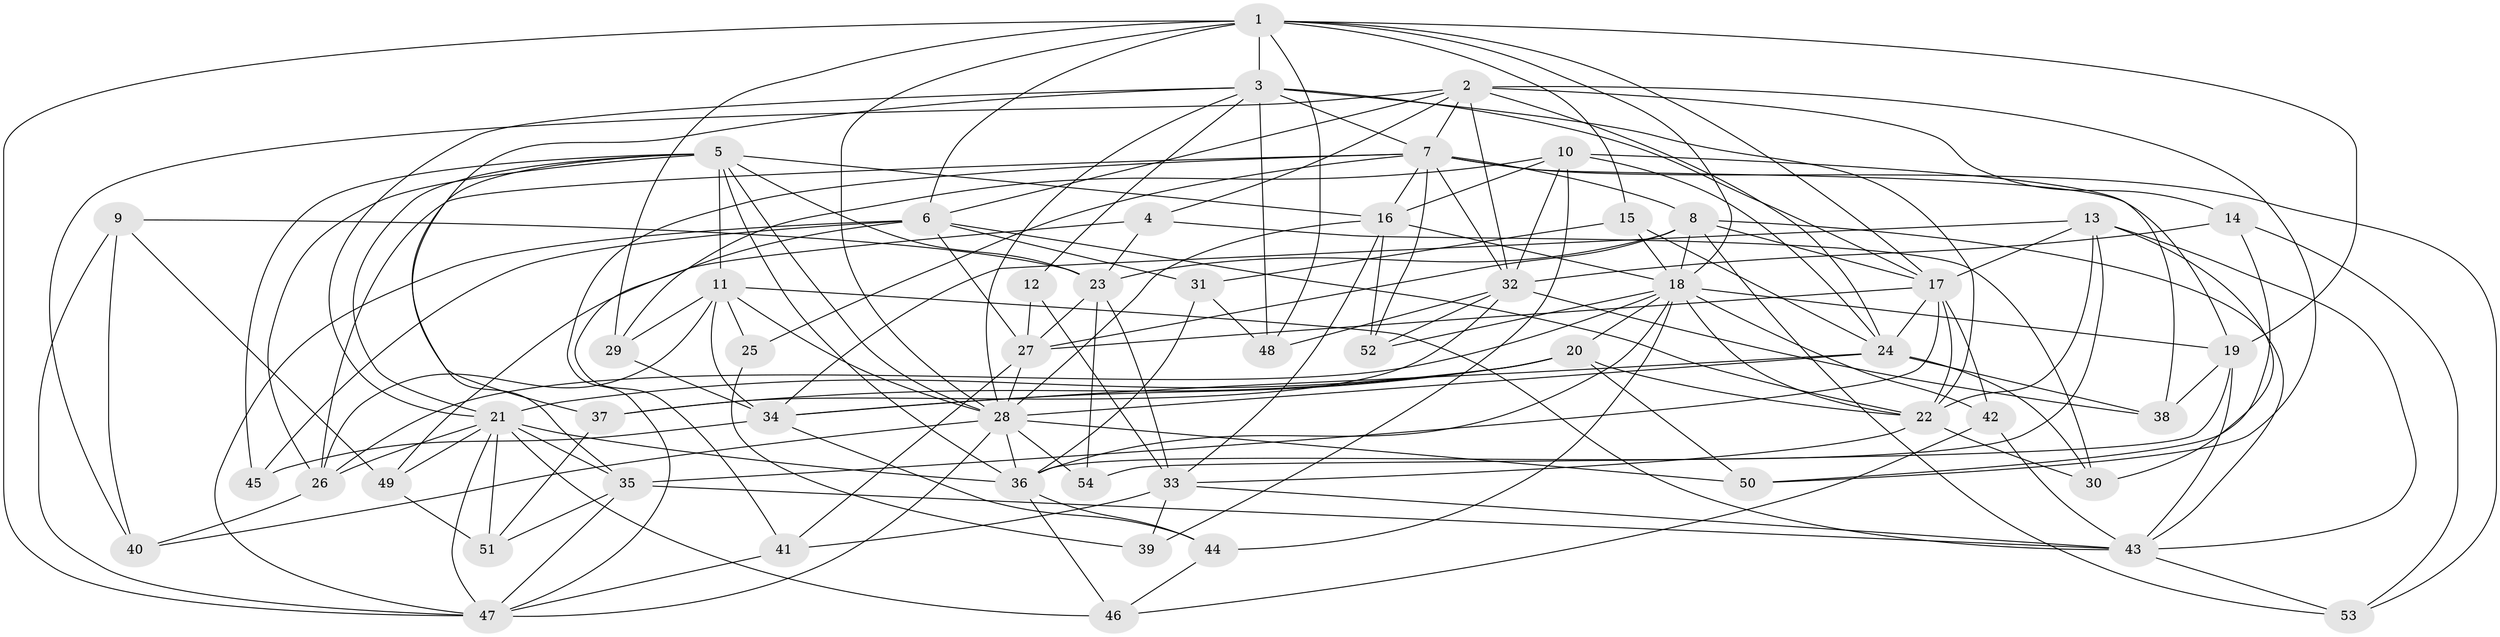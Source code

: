 // original degree distribution, {4: 1.0}
// Generated by graph-tools (version 1.1) at 2025/54/03/04/25 22:54:02]
// undirected, 54 vertices, 163 edges
graph export_dot {
  node [color=gray90,style=filled];
  1;
  2;
  3;
  4;
  5;
  6;
  7;
  8;
  9;
  10;
  11;
  12;
  13;
  14;
  15;
  16;
  17;
  18;
  19;
  20;
  21;
  22;
  23;
  24;
  25;
  26;
  27;
  28;
  29;
  30;
  31;
  32;
  33;
  34;
  35;
  36;
  37;
  38;
  39;
  40;
  41;
  42;
  43;
  44;
  45;
  46;
  47;
  48;
  49;
  50;
  51;
  52;
  53;
  54;
  1 -- 3 [weight=3.0];
  1 -- 6 [weight=1.0];
  1 -- 15 [weight=1.0];
  1 -- 17 [weight=1.0];
  1 -- 18 [weight=1.0];
  1 -- 19 [weight=1.0];
  1 -- 28 [weight=1.0];
  1 -- 29 [weight=1.0];
  1 -- 47 [weight=1.0];
  1 -- 48 [weight=1.0];
  2 -- 4 [weight=1.0];
  2 -- 6 [weight=1.0];
  2 -- 7 [weight=1.0];
  2 -- 14 [weight=1.0];
  2 -- 24 [weight=1.0];
  2 -- 32 [weight=1.0];
  2 -- 40 [weight=1.0];
  2 -- 50 [weight=1.0];
  3 -- 7 [weight=1.0];
  3 -- 12 [weight=1.0];
  3 -- 17 [weight=1.0];
  3 -- 21 [weight=1.0];
  3 -- 22 [weight=2.0];
  3 -- 28 [weight=1.0];
  3 -- 37 [weight=1.0];
  3 -- 48 [weight=1.0];
  4 -- 23 [weight=1.0];
  4 -- 30 [weight=1.0];
  4 -- 49 [weight=1.0];
  5 -- 11 [weight=1.0];
  5 -- 16 [weight=1.0];
  5 -- 21 [weight=1.0];
  5 -- 23 [weight=2.0];
  5 -- 26 [weight=1.0];
  5 -- 28 [weight=1.0];
  5 -- 35 [weight=1.0];
  5 -- 36 [weight=1.0];
  5 -- 45 [weight=1.0];
  6 -- 22 [weight=1.0];
  6 -- 27 [weight=1.0];
  6 -- 31 [weight=1.0];
  6 -- 41 [weight=1.0];
  6 -- 45 [weight=1.0];
  6 -- 47 [weight=1.0];
  7 -- 8 [weight=1.0];
  7 -- 16 [weight=1.0];
  7 -- 19 [weight=1.0];
  7 -- 25 [weight=2.0];
  7 -- 26 [weight=1.0];
  7 -- 32 [weight=1.0];
  7 -- 47 [weight=1.0];
  7 -- 52 [weight=1.0];
  7 -- 53 [weight=1.0];
  8 -- 17 [weight=1.0];
  8 -- 18 [weight=1.0];
  8 -- 23 [weight=2.0];
  8 -- 27 [weight=1.0];
  8 -- 43 [weight=1.0];
  8 -- 53 [weight=1.0];
  9 -- 23 [weight=1.0];
  9 -- 40 [weight=1.0];
  9 -- 47 [weight=1.0];
  9 -- 49 [weight=1.0];
  10 -- 16 [weight=2.0];
  10 -- 24 [weight=2.0];
  10 -- 29 [weight=1.0];
  10 -- 32 [weight=1.0];
  10 -- 38 [weight=1.0];
  10 -- 39 [weight=1.0];
  11 -- 25 [weight=1.0];
  11 -- 26 [weight=1.0];
  11 -- 28 [weight=1.0];
  11 -- 29 [weight=1.0];
  11 -- 34 [weight=2.0];
  11 -- 43 [weight=1.0];
  12 -- 27 [weight=2.0];
  12 -- 33 [weight=1.0];
  13 -- 17 [weight=1.0];
  13 -- 22 [weight=2.0];
  13 -- 30 [weight=1.0];
  13 -- 34 [weight=2.0];
  13 -- 36 [weight=1.0];
  13 -- 43 [weight=1.0];
  14 -- 32 [weight=1.0];
  14 -- 50 [weight=1.0];
  14 -- 53 [weight=1.0];
  15 -- 18 [weight=1.0];
  15 -- 24 [weight=1.0];
  15 -- 31 [weight=1.0];
  16 -- 18 [weight=1.0];
  16 -- 28 [weight=1.0];
  16 -- 33 [weight=1.0];
  16 -- 52 [weight=1.0];
  17 -- 22 [weight=1.0];
  17 -- 24 [weight=2.0];
  17 -- 27 [weight=1.0];
  17 -- 35 [weight=1.0];
  17 -- 42 [weight=1.0];
  18 -- 19 [weight=1.0];
  18 -- 20 [weight=1.0];
  18 -- 22 [weight=1.0];
  18 -- 26 [weight=1.0];
  18 -- 36 [weight=1.0];
  18 -- 42 [weight=1.0];
  18 -- 44 [weight=1.0];
  18 -- 52 [weight=1.0];
  19 -- 38 [weight=1.0];
  19 -- 43 [weight=1.0];
  19 -- 54 [weight=1.0];
  20 -- 21 [weight=1.0];
  20 -- 22 [weight=1.0];
  20 -- 34 [weight=1.0];
  20 -- 37 [weight=1.0];
  20 -- 50 [weight=1.0];
  21 -- 26 [weight=1.0];
  21 -- 35 [weight=1.0];
  21 -- 36 [weight=1.0];
  21 -- 46 [weight=1.0];
  21 -- 47 [weight=1.0];
  21 -- 49 [weight=1.0];
  21 -- 51 [weight=1.0];
  22 -- 30 [weight=1.0];
  22 -- 33 [weight=1.0];
  23 -- 27 [weight=1.0];
  23 -- 33 [weight=1.0];
  23 -- 54 [weight=2.0];
  24 -- 28 [weight=1.0];
  24 -- 30 [weight=1.0];
  24 -- 34 [weight=1.0];
  24 -- 38 [weight=1.0];
  25 -- 39 [weight=1.0];
  26 -- 40 [weight=1.0];
  27 -- 28 [weight=1.0];
  27 -- 41 [weight=1.0];
  28 -- 36 [weight=1.0];
  28 -- 40 [weight=1.0];
  28 -- 47 [weight=1.0];
  28 -- 50 [weight=1.0];
  28 -- 54 [weight=1.0];
  29 -- 34 [weight=1.0];
  31 -- 36 [weight=1.0];
  31 -- 48 [weight=1.0];
  32 -- 37 [weight=1.0];
  32 -- 38 [weight=1.0];
  32 -- 48 [weight=1.0];
  32 -- 52 [weight=1.0];
  33 -- 39 [weight=2.0];
  33 -- 41 [weight=1.0];
  33 -- 43 [weight=1.0];
  34 -- 44 [weight=1.0];
  34 -- 45 [weight=2.0];
  35 -- 43 [weight=1.0];
  35 -- 47 [weight=1.0];
  35 -- 51 [weight=1.0];
  36 -- 44 [weight=1.0];
  36 -- 46 [weight=1.0];
  37 -- 51 [weight=1.0];
  41 -- 47 [weight=1.0];
  42 -- 43 [weight=1.0];
  42 -- 46 [weight=1.0];
  43 -- 53 [weight=1.0];
  44 -- 46 [weight=1.0];
  49 -- 51 [weight=1.0];
}
